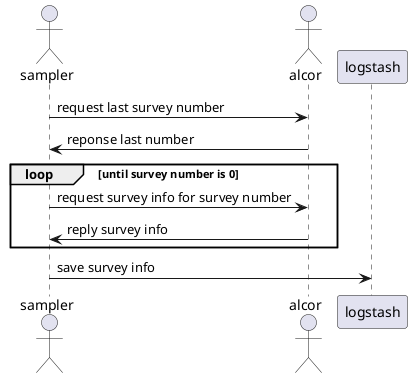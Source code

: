 @startuml researcher-seq

actor sampler
actor alcor

sampler -> alcor: request last survey number
alcor -> sampler: reponse last number
loop until survey number is 0
    sampler -> alcor: request survey info for survey number
    alcor -> sampler: reply survey info
end
sampler -> logstash: save survey info

@enduml